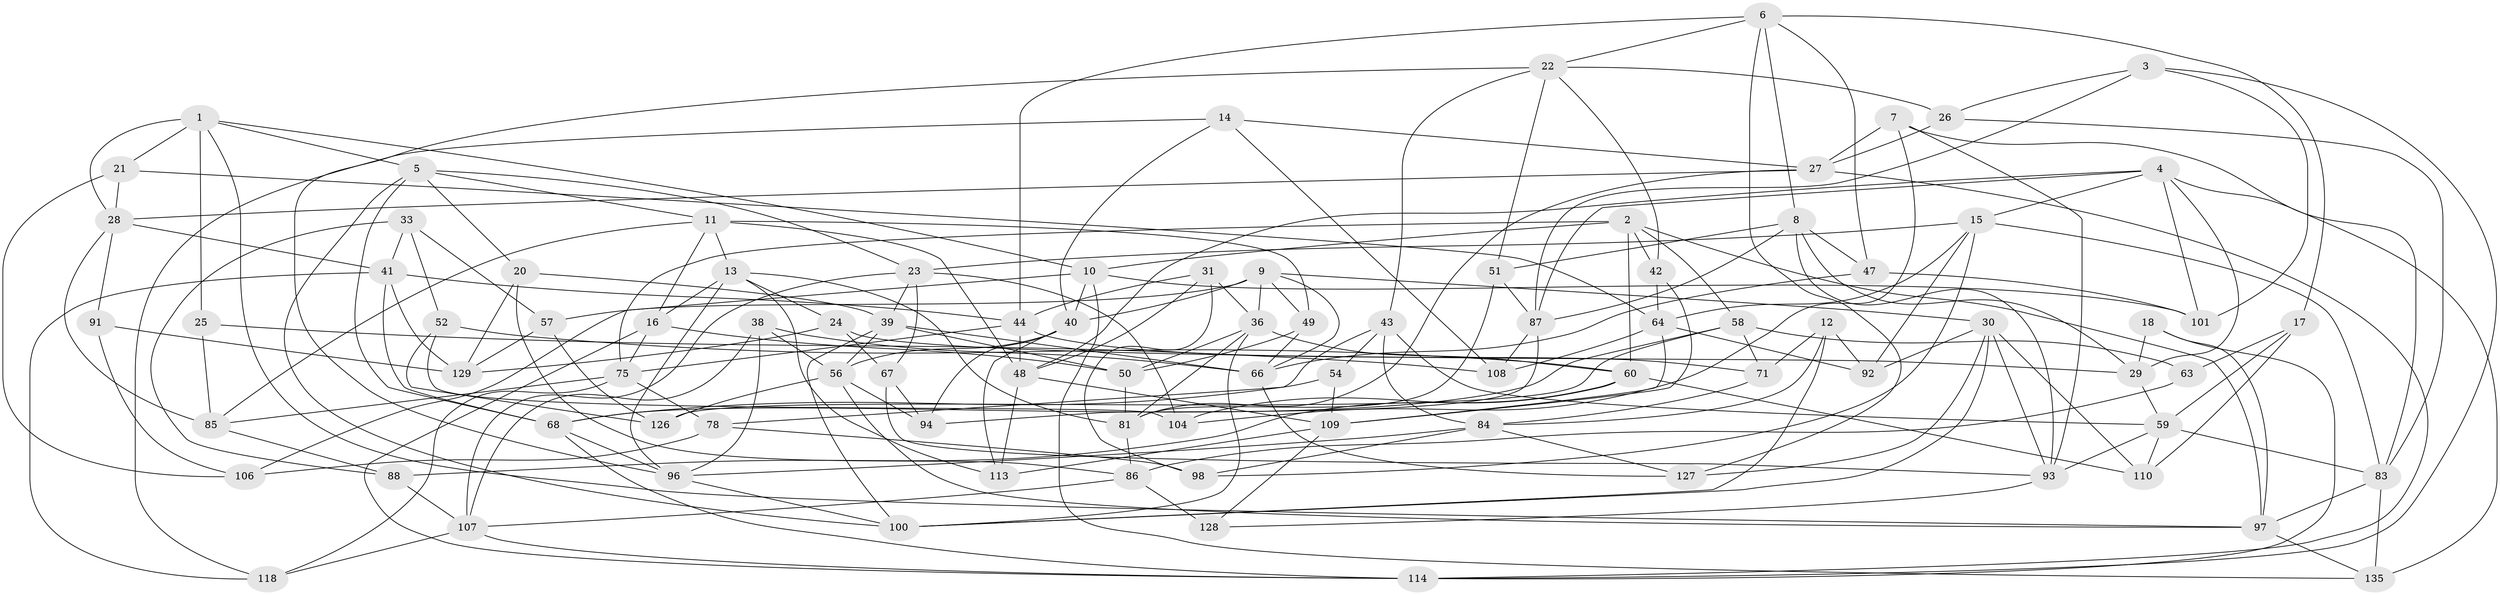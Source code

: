 // original degree distribution, {4: 1.0}
// Generated by graph-tools (version 1.1) at 2025/11/02/27/25 16:11:45]
// undirected, 89 vertices, 219 edges
graph export_dot {
graph [start="1"]
  node [color=gray90,style=filled];
  1 [super="+77"];
  2 [super="+55"];
  3;
  4 [super="+124"];
  5 [super="+76"];
  6 [super="+62"];
  7;
  8 [super="+137"];
  9 [super="+19"];
  10 [super="+89"];
  11 [super="+79"];
  12;
  13 [super="+69"];
  14;
  15 [super="+35"];
  16 [super="+102"];
  17;
  18;
  20;
  21;
  22 [super="+34"];
  23 [super="+132"];
  24;
  25;
  26;
  27 [super="+74"];
  28 [super="+32"];
  29 [super="+61"];
  30 [super="+53"];
  31;
  33;
  36 [super="+37"];
  38;
  39 [super="+121"];
  40 [super="+80"];
  41 [super="+82"];
  42;
  43 [super="+46"];
  44 [super="+45"];
  47;
  48 [super="+70"];
  49;
  50 [super="+111"];
  51;
  52;
  54;
  56 [super="+120"];
  57;
  58 [super="+73"];
  59 [super="+95"];
  60 [super="+115"];
  63;
  64 [super="+65"];
  66 [super="+112"];
  67;
  68 [super="+72"];
  71;
  75 [super="+122"];
  78;
  81 [super="+117"];
  83 [super="+90"];
  84 [super="+99"];
  85 [super="+116"];
  86 [super="+119"];
  87 [super="+105"];
  88;
  91;
  92;
  93 [super="+130"];
  94;
  96 [super="+133"];
  97 [super="+131"];
  98;
  100 [super="+103"];
  101;
  104;
  106;
  107 [super="+134"];
  108;
  109 [super="+123"];
  110;
  113;
  114 [super="+125"];
  118;
  126;
  127;
  128;
  129 [super="+136"];
  135;
  1 -- 10;
  1 -- 25;
  1 -- 21;
  1 -- 28;
  1 -- 97;
  1 -- 5;
  2 -- 97;
  2 -- 60;
  2 -- 10;
  2 -- 42;
  2 -- 58;
  2 -- 75;
  3 -- 26;
  3 -- 87;
  3 -- 101;
  3 -- 114;
  4 -- 135;
  4 -- 29;
  4 -- 101;
  4 -- 87;
  4 -- 48;
  4 -- 15;
  5 -- 11;
  5 -- 68;
  5 -- 100;
  5 -- 20;
  5 -- 23;
  6 -- 22;
  6 -- 47;
  6 -- 17;
  6 -- 44;
  6 -- 127;
  6 -- 8;
  7 -- 104;
  7 -- 83;
  7 -- 93;
  7 -- 27;
  8 -- 93;
  8 -- 47;
  8 -- 87;
  8 -- 51;
  8 -- 29;
  9 -- 30;
  9 -- 36;
  9 -- 40;
  9 -- 57;
  9 -- 49;
  9 -- 66;
  10 -- 101;
  10 -- 106;
  10 -- 40;
  10 -- 135;
  11 -- 49;
  11 -- 85;
  11 -- 16;
  11 -- 48;
  11 -- 13;
  12 -- 84;
  12 -- 92;
  12 -- 71;
  12 -- 100;
  13 -- 113;
  13 -- 24;
  13 -- 96;
  13 -- 81;
  13 -- 16;
  14 -- 40;
  14 -- 118;
  14 -- 27;
  14 -- 108;
  15 -- 92;
  15 -- 83;
  15 -- 23;
  15 -- 64;
  15 -- 98;
  16 -- 50 [weight=2];
  16 -- 114;
  16 -- 75;
  17 -- 110;
  17 -- 59;
  17 -- 63;
  18 -- 29 [weight=2];
  18 -- 114;
  18 -- 97;
  20 -- 129;
  20 -- 39;
  20 -- 86;
  21 -- 28;
  21 -- 106;
  21 -- 64;
  22 -- 26;
  22 -- 96;
  22 -- 51;
  22 -- 42;
  22 -- 43;
  23 -- 107;
  23 -- 104;
  23 -- 67;
  23 -- 39;
  24 -- 67;
  24 -- 29;
  24 -- 129;
  25 -- 85 [weight=2];
  25 -- 108;
  26 -- 83;
  26 -- 27;
  27 -- 81;
  27 -- 28;
  27 -- 114;
  28 -- 41;
  28 -- 85;
  28 -- 91;
  29 -- 59;
  30 -- 93;
  30 -- 110;
  30 -- 92;
  30 -- 127;
  30 -- 100;
  31 -- 44;
  31 -- 98;
  31 -- 48;
  31 -- 36;
  33 -- 88;
  33 -- 57;
  33 -- 52;
  33 -- 41;
  36 -- 50;
  36 -- 100;
  36 -- 60;
  36 -- 81;
  38 -- 96;
  38 -- 56;
  38 -- 107;
  38 -- 66;
  39 -- 56;
  39 -- 66;
  39 -- 50;
  39 -- 100;
  40 -- 113;
  40 -- 94;
  40 -- 56;
  41 -- 44;
  41 -- 129;
  41 -- 118;
  41 -- 68;
  42 -- 109;
  42 -- 64;
  43 -- 54 [weight=2];
  43 -- 78;
  43 -- 84;
  43 -- 59;
  44 -- 48;
  44 -- 71;
  44 -- 75;
  47 -- 101;
  47 -- 66;
  48 -- 113;
  48 -- 109;
  49 -- 66;
  49 -- 50;
  50 -- 81;
  51 -- 87;
  51 -- 81;
  52 -- 126;
  52 -- 104;
  52 -- 60;
  54 -- 109;
  54 -- 68;
  56 -- 94;
  56 -- 126;
  56 -- 97;
  57 -- 126;
  57 -- 129;
  58 -- 126;
  58 -- 63 [weight=2];
  58 -- 68;
  58 -- 71;
  59 -- 93;
  59 -- 83;
  59 -- 110;
  60 -- 104;
  60 -- 88;
  60 -- 110;
  63 -- 86;
  64 -- 109;
  64 -- 108;
  64 -- 92;
  66 -- 127;
  67 -- 94;
  67 -- 93;
  68 -- 96;
  68 -- 114;
  71 -- 84;
  75 -- 118;
  75 -- 78;
  75 -- 85;
  78 -- 98;
  78 -- 106;
  81 -- 86;
  83 -- 135;
  83 -- 97;
  84 -- 127;
  84 -- 98;
  84 -- 96;
  85 -- 88;
  86 -- 128 [weight=2];
  86 -- 107;
  87 -- 94;
  87 -- 108;
  88 -- 107;
  91 -- 106;
  91 -- 129 [weight=2];
  93 -- 128;
  96 -- 100;
  97 -- 135;
  107 -- 114;
  107 -- 118;
  109 -- 113;
  109 -- 128;
}
